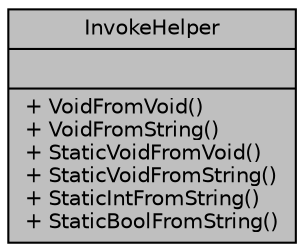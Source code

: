 digraph "InvokeHelper"
{
 // LATEX_PDF_SIZE
  bgcolor="transparent";
  edge [fontname="Helvetica",fontsize="10",labelfontname="Helvetica",labelfontsize="10"];
  node [fontname="Helvetica",fontsize="10",shape=record];
  Node1 [label="{InvokeHelper\n||+ VoidFromVoid()\l+ VoidFromString()\l+ StaticVoidFromVoid()\l+ StaticVoidFromString()\l+ StaticIntFromString()\l+ StaticBoolFromString()\l}",height=0.2,width=0.4,color="black", fillcolor="grey75", style="filled", fontcolor="black",tooltip=" "];
}
